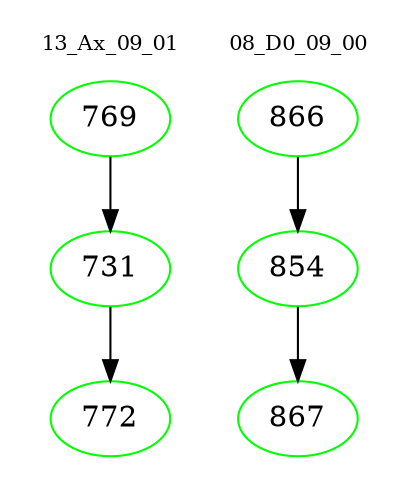 digraph{
subgraph cluster_0 {
color = white
label = "13_Ax_09_01";
fontsize=10;
T0_769 [label="769", color="green"]
T0_769 -> T0_731 [color="black"]
T0_731 [label="731", color="green"]
T0_731 -> T0_772 [color="black"]
T0_772 [label="772", color="green"]
}
subgraph cluster_1 {
color = white
label = "08_D0_09_00";
fontsize=10;
T1_866 [label="866", color="green"]
T1_866 -> T1_854 [color="black"]
T1_854 [label="854", color="green"]
T1_854 -> T1_867 [color="black"]
T1_867 [label="867", color="green"]
}
}
